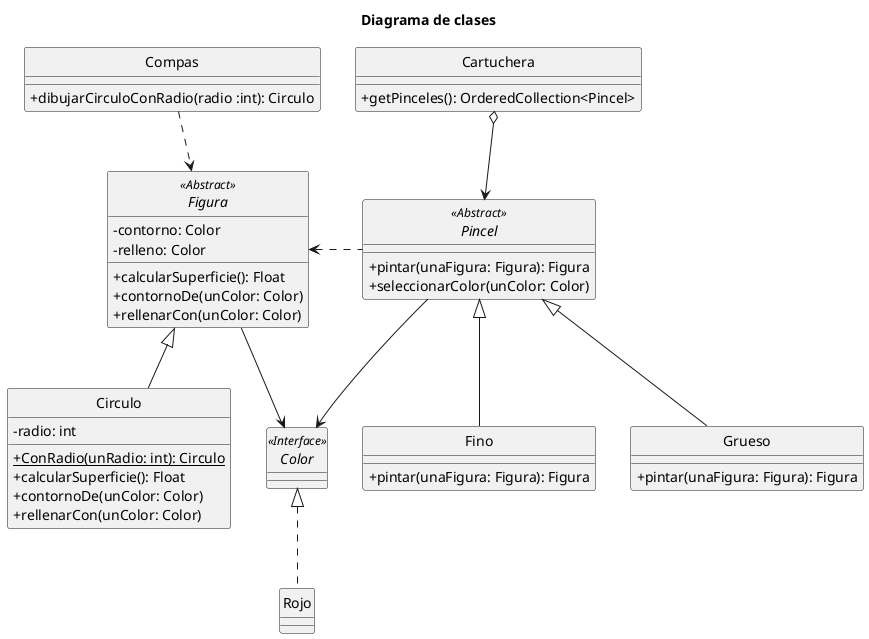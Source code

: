 @startuml Diagrama de Clases

skinparam monochrome true
hide circle
skinparam classAttributeIconSize 0

title Diagrama de clases

class Compas {
    +dibujarCirculoConRadio(radio :int): Circulo
}

class Cartuchera {
    +getPinceles(): OrderedCollection<Pincel>
}

abstract class Pincel {
    +pintar(unaFigura: Figura): Figura
    +seleccionarColor(unColor: Color)
}

class Fino {
    +pintar(unaFigura: Figura): Figura
}

class Grueso {
    +pintar(unaFigura: Figura): Figura
}

abstract class Figura {
    -contorno: Color
    -relleno: Color
    +calcularSuperficie(): Float
    +contornoDe(unColor: Color)
    +rellenarCon(unColor: Color) 
}

class Circulo {
    -radio: int
    {static} +ConRadio(unRadio: int): Circulo
    +calcularSuperficie(): Float
    +contornoDe(unColor: Color)
    +rellenarCon(unColor: Color) 
}

interface Color {

}

class Rojo {

}

Pincel <<Abstract>>
Figura <<Abstract>>
Color <<Interface>>

Cartuchera o--> Pincel
Pincel <|-- Fino
Pincel <|-- Grueso

Pincel --> Color

Compas ..> Figura
Figura <|-- Circulo
Figura --> Color
Figura <.right.. Pincel

Color <|.. Rojo

@enduml